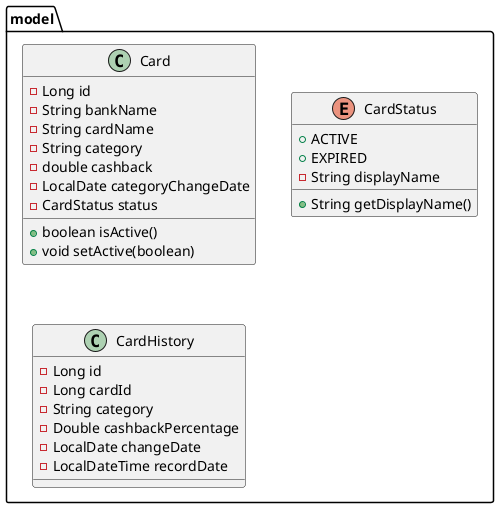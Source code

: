 @startuml
class model.Card {
- Long id
- String bankName
- String cardName
- String category
- double cashback
- LocalDate categoryChangeDate
- CardStatus status
+ boolean isActive()
+ void setActive(boolean)
}


enum model.CardStatus {
+  ACTIVE
+  EXPIRED
- String displayName
+ String getDisplayName()
}


class model.CardHistory {
- Long id
- Long cardId
- String category
- Double cashbackPercentage
- LocalDate changeDate
- LocalDateTime recordDate
}

@enduml